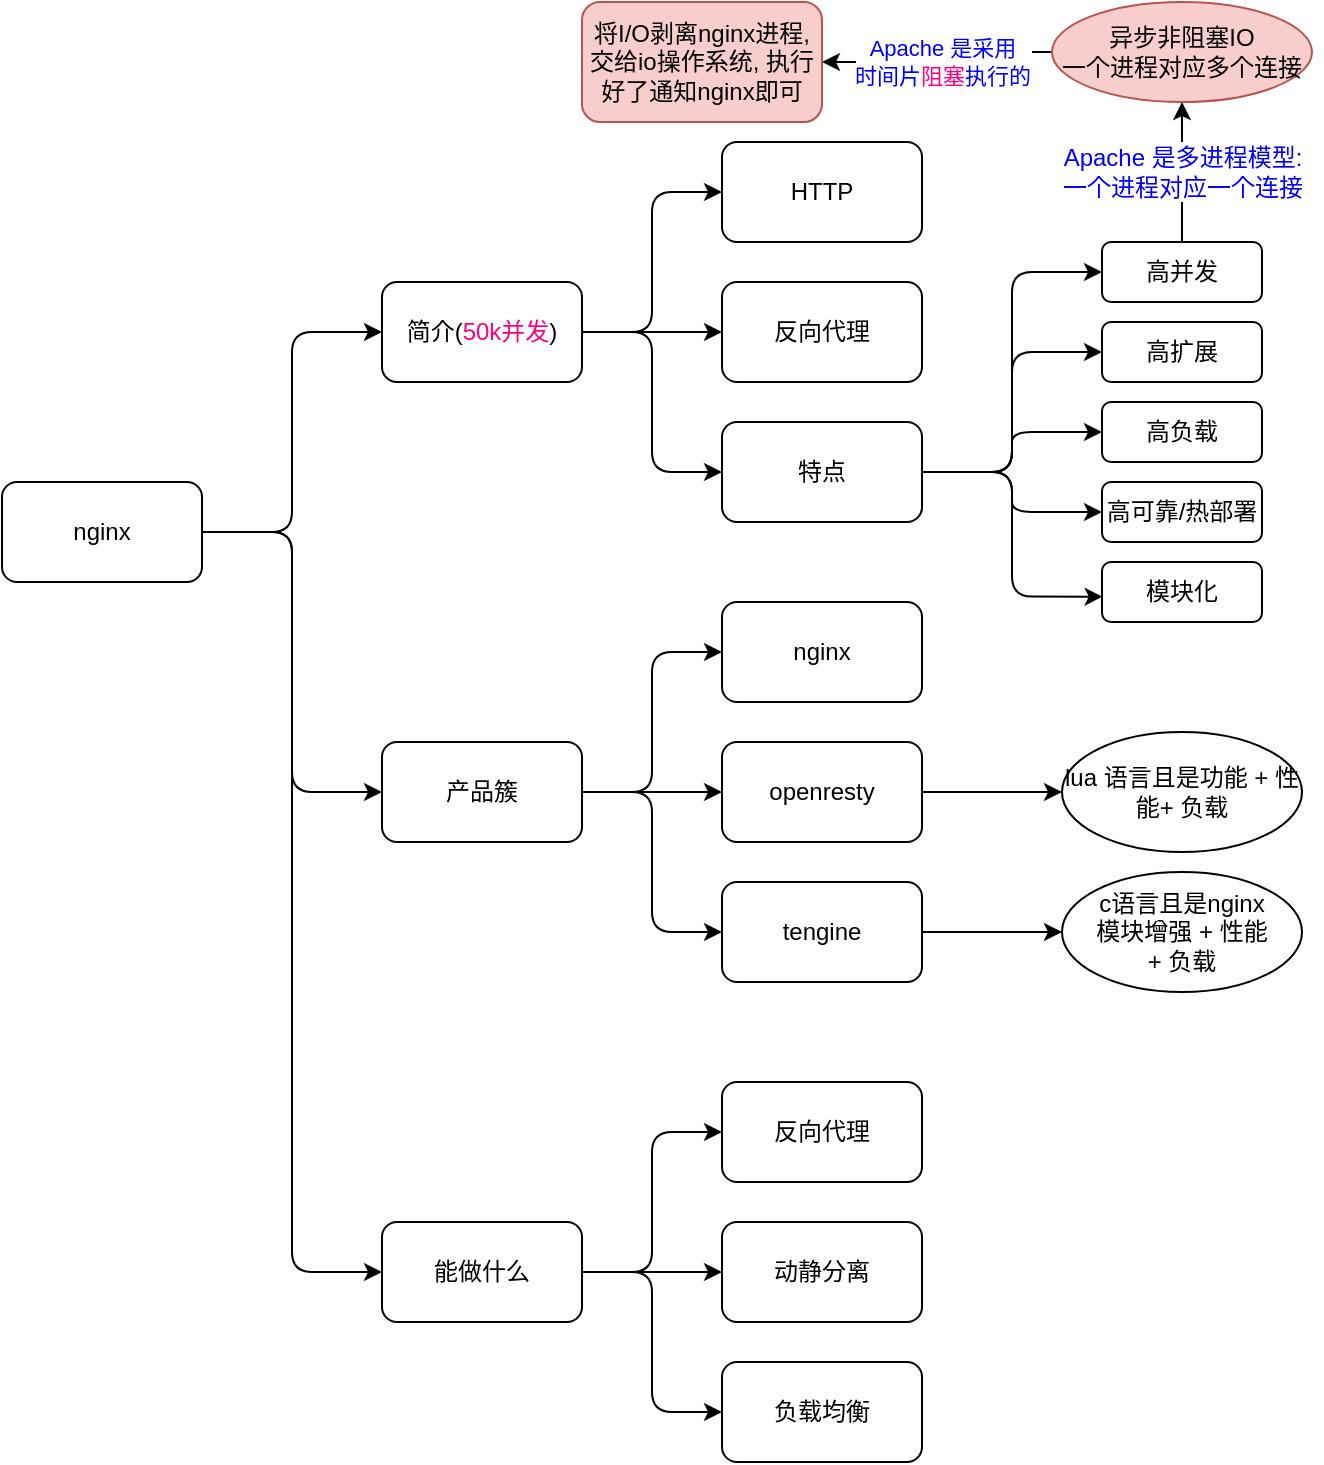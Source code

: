 <mxfile>
    <diagram id="4kPpxoudOEge9EEK4v6j" name="Page-1">
        <mxGraphModel dx="809" dy="413" grid="1" gridSize="10" guides="1" tooltips="1" connect="1" arrows="1" fold="1" page="1" pageScale="1" pageWidth="850" pageHeight="1100" background="#ffffff" math="0" shadow="0">
            <root>
                <mxCell id="0"/>
                <mxCell id="1" parent="0"/>
                <mxCell id="4" style="edgeStyle=orthogonalEdgeStyle;rounded=1;orthogonalLoop=1;jettySize=auto;html=1;entryX=0;entryY=0.5;entryDx=0;entryDy=0;" edge="1" parent="1" source="2" target="3">
                    <mxGeometry relative="1" as="geometry"/>
                </mxCell>
                <mxCell id="6" style="edgeStyle=orthogonalEdgeStyle;rounded=1;orthogonalLoop=1;jettySize=auto;html=1;entryX=0;entryY=0.5;entryDx=0;entryDy=0;" edge="1" parent="1" source="2" target="5">
                    <mxGeometry relative="1" as="geometry"/>
                </mxCell>
                <mxCell id="24" style="edgeStyle=orthogonalEdgeStyle;rounded=1;orthogonalLoop=1;jettySize=auto;html=1;entryX=0;entryY=0.5;entryDx=0;entryDy=0;" edge="1" parent="1" source="2" target="23">
                    <mxGeometry relative="1" as="geometry"/>
                </mxCell>
                <mxCell id="2" value="nginx" style="rounded=1;whiteSpace=wrap;html=1;" parent="1" vertex="1">
                    <mxGeometry x="95" y="430" width="100" height="50" as="geometry"/>
                </mxCell>
                <mxCell id="18" value="" style="edgeStyle=orthogonalEdgeStyle;rounded=1;orthogonalLoop=1;jettySize=auto;html=1;entryX=0;entryY=0.5;entryDx=0;entryDy=0;entryPerimeter=0;" edge="1" parent="1" source="3" target="17">
                    <mxGeometry relative="1" as="geometry"/>
                </mxCell>
                <mxCell id="20" style="edgeStyle=orthogonalEdgeStyle;rounded=1;orthogonalLoop=1;jettySize=auto;html=1;entryX=0;entryY=0.5;entryDx=0;entryDy=0;" edge="1" parent="1" source="3" target="19">
                    <mxGeometry relative="1" as="geometry"/>
                </mxCell>
                <mxCell id="22" style="edgeStyle=orthogonalEdgeStyle;rounded=1;orthogonalLoop=1;jettySize=auto;html=1;entryX=0;entryY=0.5;entryDx=0;entryDy=0;exitX=1;exitY=0.5;exitDx=0;exitDy=0;" edge="1" parent="1" source="23" target="21">
                    <mxGeometry relative="1" as="geometry"/>
                </mxCell>
                <mxCell id="30" style="edgeStyle=orthogonalEdgeStyle;rounded=1;orthogonalLoop=1;jettySize=auto;html=1;entryX=0;entryY=0.5;entryDx=0;entryDy=0;" edge="1" parent="1" source="3" target="29">
                    <mxGeometry relative="1" as="geometry"/>
                </mxCell>
                <mxCell id="3" value="简介(&lt;font color=&quot;#ff0080&quot;&gt;50k并发&lt;/font&gt;)" style="rounded=1;whiteSpace=wrap;html=1;" parent="1" vertex="1">
                    <mxGeometry x="285" y="330" width="100" height="50" as="geometry"/>
                </mxCell>
                <mxCell id="8" value="" style="edgeStyle=orthogonalEdgeStyle;rounded=1;orthogonalLoop=1;jettySize=auto;html=1;" edge="1" parent="1" source="5" target="7">
                    <mxGeometry relative="1" as="geometry"/>
                </mxCell>
                <mxCell id="10" style="edgeStyle=orthogonalEdgeStyle;rounded=1;orthogonalLoop=1;jettySize=auto;html=1;entryX=0;entryY=0.5;entryDx=0;entryDy=0;" edge="1" parent="1" source="5" target="9">
                    <mxGeometry relative="1" as="geometry"/>
                </mxCell>
                <mxCell id="12" style="edgeStyle=orthogonalEdgeStyle;rounded=1;orthogonalLoop=1;jettySize=auto;html=1;entryX=0;entryY=0.5;entryDx=0;entryDy=0;" edge="1" parent="1" source="5" target="11">
                    <mxGeometry relative="1" as="geometry"/>
                </mxCell>
                <mxCell id="5" value="产品簇" style="rounded=1;whiteSpace=wrap;html=1;" vertex="1" parent="1">
                    <mxGeometry x="285" y="560" width="100" height="50" as="geometry"/>
                </mxCell>
                <mxCell id="14" value="" style="edgeStyle=orthogonalEdgeStyle;rounded=1;orthogonalLoop=1;jettySize=auto;html=1;exitX=1;exitY=0.5;exitDx=0;exitDy=0;" edge="1" parent="1" source="9" target="13">
                    <mxGeometry relative="1" as="geometry"/>
                </mxCell>
                <mxCell id="16" value="" style="edgeStyle=orthogonalEdgeStyle;rounded=1;orthogonalLoop=1;jettySize=auto;html=1;" edge="1" parent="1" source="7" target="15">
                    <mxGeometry relative="1" as="geometry"/>
                </mxCell>
                <mxCell id="7" value="openresty" style="rounded=1;whiteSpace=wrap;html=1;" vertex="1" parent="1">
                    <mxGeometry x="455" y="560" width="100" height="50" as="geometry"/>
                </mxCell>
                <mxCell id="9" value="tengine" style="rounded=1;whiteSpace=wrap;html=1;" vertex="1" parent="1">
                    <mxGeometry x="455" y="630" width="100" height="50" as="geometry"/>
                </mxCell>
                <mxCell id="11" value="nginx" style="rounded=1;whiteSpace=wrap;html=1;" vertex="1" parent="1">
                    <mxGeometry x="455" y="490" width="100" height="50" as="geometry"/>
                </mxCell>
                <mxCell id="13" value="c语言且是nginx&lt;br&gt;模块增强 + 性能 &lt;br&gt;+ 负载" style="ellipse;whiteSpace=wrap;html=1;rounded=1;" vertex="1" parent="1">
                    <mxGeometry x="625" y="625" width="120" height="60" as="geometry"/>
                </mxCell>
                <mxCell id="15" value="lua 语言且是功能&amp;nbsp;+ 性能+ 负载" style="ellipse;whiteSpace=wrap;html=1;rounded=1;" vertex="1" parent="1">
                    <mxGeometry x="625" y="555" width="120" height="60" as="geometry"/>
                </mxCell>
                <mxCell id="17" value="HTTP" style="rounded=1;whiteSpace=wrap;html=1;" vertex="1" parent="1">
                    <mxGeometry x="455" y="260" width="100" height="50" as="geometry"/>
                </mxCell>
                <mxCell id="19" value="反向代理" style="rounded=1;whiteSpace=wrap;html=1;" vertex="1" parent="1">
                    <mxGeometry x="455" y="330" width="100" height="50" as="geometry"/>
                </mxCell>
                <mxCell id="21" value="负载均衡" style="rounded=1;whiteSpace=wrap;html=1;" vertex="1" parent="1">
                    <mxGeometry x="455" y="870" width="100" height="50" as="geometry"/>
                </mxCell>
                <mxCell id="27" style="edgeStyle=orthogonalEdgeStyle;rounded=1;orthogonalLoop=1;jettySize=auto;html=1;entryX=0;entryY=0.5;entryDx=0;entryDy=0;" edge="1" parent="1" source="23" target="25">
                    <mxGeometry relative="1" as="geometry"/>
                </mxCell>
                <mxCell id="28" style="edgeStyle=orthogonalEdgeStyle;rounded=1;orthogonalLoop=1;jettySize=auto;html=1;" edge="1" parent="1" source="23" target="26">
                    <mxGeometry relative="1" as="geometry"/>
                </mxCell>
                <mxCell id="23" value="能做什么" style="rounded=1;whiteSpace=wrap;html=1;" vertex="1" parent="1">
                    <mxGeometry x="285" y="800" width="100" height="50" as="geometry"/>
                </mxCell>
                <mxCell id="25" value="反向代理" style="rounded=1;whiteSpace=wrap;html=1;" vertex="1" parent="1">
                    <mxGeometry x="455" y="730" width="100" height="50" as="geometry"/>
                </mxCell>
                <mxCell id="26" value="动静分离" style="rounded=1;whiteSpace=wrap;html=1;" vertex="1" parent="1">
                    <mxGeometry x="455" y="800" width="100" height="50" as="geometry"/>
                </mxCell>
                <mxCell id="32" value="" style="edgeStyle=orthogonalEdgeStyle;rounded=1;orthogonalLoop=1;jettySize=auto;html=1;entryX=0;entryY=0.5;entryDx=0;entryDy=0;" edge="1" parent="1" source="29" target="31">
                    <mxGeometry relative="1" as="geometry"/>
                </mxCell>
                <mxCell id="38" style="edgeStyle=orthogonalEdgeStyle;rounded=1;orthogonalLoop=1;jettySize=auto;html=1;entryX=0;entryY=0.5;entryDx=0;entryDy=0;" edge="1" parent="1" source="29" target="43">
                    <mxGeometry relative="1" as="geometry">
                        <mxPoint x="645" y="394.5" as="targetPoint"/>
                    </mxGeometry>
                </mxCell>
                <mxCell id="39" style="edgeStyle=orthogonalEdgeStyle;rounded=1;orthogonalLoop=1;jettySize=auto;html=1;entryX=0;entryY=0.5;entryDx=0;entryDy=0;" edge="1" parent="1" source="29" target="44">
                    <mxGeometry relative="1" as="geometry">
                        <mxPoint x="645" y="415" as="targetPoint"/>
                    </mxGeometry>
                </mxCell>
                <mxCell id="40" style="edgeStyle=orthogonalEdgeStyle;rounded=1;orthogonalLoop=1;jettySize=auto;html=1;entryX=0;entryY=0.5;entryDx=0;entryDy=0;" edge="1" parent="1" source="29" target="45">
                    <mxGeometry relative="1" as="geometry">
                        <mxPoint x="645" y="455" as="targetPoint"/>
                    </mxGeometry>
                </mxCell>
                <mxCell id="42" style="edgeStyle=orthogonalEdgeStyle;rounded=1;orthogonalLoop=1;jettySize=auto;html=1;entryX=0.004;entryY=0.578;entryDx=0;entryDy=0;entryPerimeter=0;" edge="1" parent="1" source="29" target="46">
                    <mxGeometry relative="1" as="geometry">
                        <mxPoint x="650" y="495" as="targetPoint"/>
                    </mxGeometry>
                </mxCell>
                <mxCell id="29" value="特点" style="rounded=1;whiteSpace=wrap;html=1;" vertex="1" parent="1">
                    <mxGeometry x="455" y="400" width="100" height="50" as="geometry"/>
                </mxCell>
                <mxCell id="34" value="" style="edgeStyle=orthogonalEdgeStyle;rounded=1;orthogonalLoop=1;jettySize=auto;html=1;startArrow=none;" edge="1" parent="1" source="47" target="33">
                    <mxGeometry relative="1" as="geometry"/>
                </mxCell>
                <mxCell id="31" value="高并发" style="rounded=1;whiteSpace=wrap;html=1;" vertex="1" parent="1">
                    <mxGeometry x="645" y="310" width="80" height="30" as="geometry"/>
                </mxCell>
                <mxCell id="50" value="" style="edgeStyle=orthogonalEdgeStyle;rounded=1;orthogonalLoop=1;jettySize=auto;html=1;" edge="1" parent="1" source="33" target="49">
                    <mxGeometry relative="1" as="geometry"/>
                </mxCell>
                <mxCell id="51" value="&lt;font color=&quot;#0000ff&quot;&gt;Apache 是采用&lt;br&gt;时间片&lt;/font&gt;&lt;font color=&quot;#ff0080&quot;&gt;阻塞&lt;/font&gt;&lt;font color=&quot;#0000ff&quot;&gt;执行的&lt;/font&gt;" style="edgeLabel;html=1;align=center;verticalAlign=middle;resizable=0;points=[];" vertex="1" connectable="0" parent="50">
                    <mxGeometry x="0.271" y="1" relative="1" as="geometry">
                        <mxPoint x="16" y="-1" as="offset"/>
                    </mxGeometry>
                </mxCell>
                <mxCell id="33" value="异步非阻塞IO&lt;br&gt;一个进程对应多个连接" style="ellipse;whiteSpace=wrap;html=1;rounded=1;fillColor=#f8cecc;strokeColor=#b85450;" vertex="1" parent="1">
                    <mxGeometry x="620" y="190" width="130" height="50" as="geometry"/>
                </mxCell>
                <mxCell id="43" value="高扩展" style="rounded=1;whiteSpace=wrap;html=1;" vertex="1" parent="1">
                    <mxGeometry x="645" y="350" width="80" height="30" as="geometry"/>
                </mxCell>
                <mxCell id="44" value="高负载" style="rounded=1;whiteSpace=wrap;html=1;" vertex="1" parent="1">
                    <mxGeometry x="645" y="390" width="80" height="30" as="geometry"/>
                </mxCell>
                <mxCell id="45" value="高可靠/热部署" style="rounded=1;whiteSpace=wrap;html=1;" vertex="1" parent="1">
                    <mxGeometry x="645" y="430" width="80" height="30" as="geometry"/>
                </mxCell>
                <mxCell id="46" value="模块化" style="rounded=1;whiteSpace=wrap;html=1;" vertex="1" parent="1">
                    <mxGeometry x="645" y="470" width="80" height="30" as="geometry"/>
                </mxCell>
                <mxCell id="47" value="&lt;font color=&quot;#0000ff&quot;&gt;Apache 是多进程模型: &lt;br&gt;一个进程对应一个连接&lt;/font&gt;" style="text;html=1;align=center;verticalAlign=middle;resizable=0;points=[];autosize=1;strokeColor=none;" vertex="1" parent="1">
                    <mxGeometry x="615" y="260" width="140" height="30" as="geometry"/>
                </mxCell>
                <mxCell id="48" value="" style="edgeStyle=orthogonalEdgeStyle;rounded=1;orthogonalLoop=1;jettySize=auto;html=1;endArrow=none;" edge="1" parent="1" source="31" target="47">
                    <mxGeometry relative="1" as="geometry">
                        <mxPoint x="685" y="310" as="sourcePoint"/>
                        <mxPoint x="685" y="250.0" as="targetPoint"/>
                    </mxGeometry>
                </mxCell>
                <mxCell id="49" value="将I/O剥离nginx进程, &lt;br&gt;交给io操作系统, 执行好了通知nginx即可" style="rounded=1;whiteSpace=wrap;html=1;strokeColor=#b85450;fillColor=#f8cecc;" vertex="1" parent="1">
                    <mxGeometry x="385" y="190" width="120" height="60" as="geometry"/>
                </mxCell>
            </root>
        </mxGraphModel>
    </diagram>
</mxfile>
